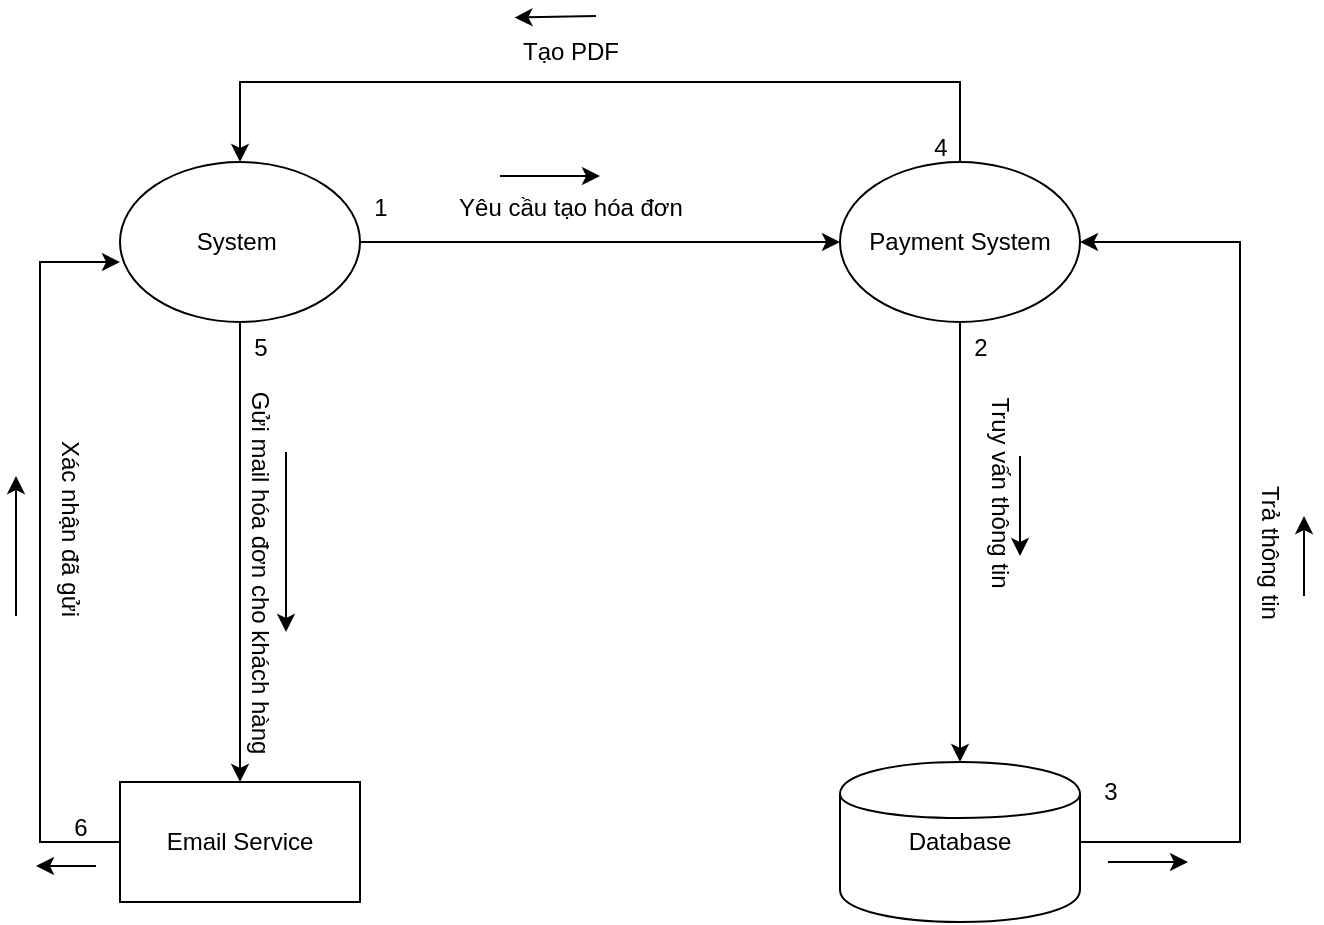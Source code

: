 <mxfile version="27.0.3">
  <diagram name="Trang-1" id="AFI89KP3DO6avNRobfvn">
    <mxGraphModel dx="1227" dy="606" grid="1" gridSize="10" guides="1" tooltips="1" connect="1" arrows="1" fold="1" page="1" pageScale="1" pageWidth="827" pageHeight="1169" math="0" shadow="0">
      <root>
        <mxCell id="0" />
        <mxCell id="1" parent="0" />
        <mxCell id="Fe16w58CxP-qqW_p3p7Q-4" style="edgeStyle=orthogonalEdgeStyle;rounded=0;orthogonalLoop=1;jettySize=auto;html=1;entryX=0;entryY=0.5;entryDx=0;entryDy=0;" edge="1" parent="1" source="Fe16w58CxP-qqW_p3p7Q-2" target="Fe16w58CxP-qqW_p3p7Q-3">
          <mxGeometry relative="1" as="geometry" />
        </mxCell>
        <mxCell id="Fe16w58CxP-qqW_p3p7Q-13" style="edgeStyle=orthogonalEdgeStyle;rounded=0;orthogonalLoop=1;jettySize=auto;html=1;" edge="1" parent="1" source="Fe16w58CxP-qqW_p3p7Q-2" target="Fe16w58CxP-qqW_p3p7Q-14">
          <mxGeometry relative="1" as="geometry">
            <mxPoint x="220" y="423" as="targetPoint" />
          </mxGeometry>
        </mxCell>
        <mxCell id="Fe16w58CxP-qqW_p3p7Q-2" value="System&amp;nbsp;" style="ellipse;whiteSpace=wrap;html=1;" vertex="1" parent="1">
          <mxGeometry x="160" y="143" width="120" height="80" as="geometry" />
        </mxCell>
        <mxCell id="Fe16w58CxP-qqW_p3p7Q-8" style="edgeStyle=orthogonalEdgeStyle;rounded=0;orthogonalLoop=1;jettySize=auto;html=1;entryX=0.5;entryY=0;entryDx=0;entryDy=0;" edge="1" parent="1" source="Fe16w58CxP-qqW_p3p7Q-3" target="Fe16w58CxP-qqW_p3p7Q-7">
          <mxGeometry relative="1" as="geometry" />
        </mxCell>
        <mxCell id="Fe16w58CxP-qqW_p3p7Q-11" style="edgeStyle=orthogonalEdgeStyle;rounded=0;orthogonalLoop=1;jettySize=auto;html=1;entryX=0.5;entryY=0;entryDx=0;entryDy=0;" edge="1" parent="1" source="Fe16w58CxP-qqW_p3p7Q-3" target="Fe16w58CxP-qqW_p3p7Q-2">
          <mxGeometry relative="1" as="geometry">
            <Array as="points">
              <mxPoint x="580" y="103" />
              <mxPoint x="220" y="103" />
            </Array>
          </mxGeometry>
        </mxCell>
        <mxCell id="Fe16w58CxP-qqW_p3p7Q-3" value="Payment System" style="ellipse;whiteSpace=wrap;html=1;" vertex="1" parent="1">
          <mxGeometry x="520" y="143" width="120" height="80" as="geometry" />
        </mxCell>
        <mxCell id="Fe16w58CxP-qqW_p3p7Q-5" value="1" style="text;html=1;align=center;verticalAlign=middle;resizable=0;points=[];autosize=1;strokeColor=none;fillColor=none;" vertex="1" parent="1">
          <mxGeometry x="275" y="151" width="30" height="30" as="geometry" />
        </mxCell>
        <mxCell id="Fe16w58CxP-qqW_p3p7Q-6" value="Yêu cầu tạo hóa đơn" style="text;html=1;align=center;verticalAlign=middle;resizable=0;points=[];autosize=1;strokeColor=none;fillColor=none;" vertex="1" parent="1">
          <mxGeometry x="315" y="151" width="140" height="30" as="geometry" />
        </mxCell>
        <mxCell id="Fe16w58CxP-qqW_p3p7Q-15" style="edgeStyle=orthogonalEdgeStyle;rounded=0;orthogonalLoop=1;jettySize=auto;html=1;entryX=1;entryY=0.5;entryDx=0;entryDy=0;exitX=1;exitY=0.5;exitDx=0;exitDy=0;" edge="1" parent="1" source="Fe16w58CxP-qqW_p3p7Q-7" target="Fe16w58CxP-qqW_p3p7Q-3">
          <mxGeometry relative="1" as="geometry">
            <Array as="points">
              <mxPoint x="720" y="483" />
              <mxPoint x="720" y="183" />
            </Array>
          </mxGeometry>
        </mxCell>
        <mxCell id="Fe16w58CxP-qqW_p3p7Q-7" value="Database" style="shape=cylinder;whiteSpace=wrap;html=1;" vertex="1" parent="1">
          <mxGeometry x="520" y="443" width="120" height="80" as="geometry" />
        </mxCell>
        <mxCell id="Fe16w58CxP-qqW_p3p7Q-9" value="2" style="text;html=1;align=center;verticalAlign=middle;resizable=0;points=[];autosize=1;strokeColor=none;fillColor=none;" vertex="1" parent="1">
          <mxGeometry x="575" y="221" width="30" height="30" as="geometry" />
        </mxCell>
        <mxCell id="Fe16w58CxP-qqW_p3p7Q-10" value="Truy vấn thông tin" style="text;html=1;align=center;verticalAlign=middle;resizable=0;points=[];autosize=1;strokeColor=none;fillColor=none;rotation=90;" vertex="1" parent="1">
          <mxGeometry x="540" y="293" width="120" height="30" as="geometry" />
        </mxCell>
        <mxCell id="Fe16w58CxP-qqW_p3p7Q-12" value="Tạo PDF" style="text;html=1;align=center;verticalAlign=middle;resizable=0;points=[];autosize=1;strokeColor=none;fillColor=none;" vertex="1" parent="1">
          <mxGeometry x="350" y="73" width="70" height="30" as="geometry" />
        </mxCell>
        <mxCell id="Fe16w58CxP-qqW_p3p7Q-14" value="Email Service" style="rounded=0;whiteSpace=wrap;html=1;" vertex="1" parent="1">
          <mxGeometry x="160" y="453" width="120" height="60" as="geometry" />
        </mxCell>
        <mxCell id="Fe16w58CxP-qqW_p3p7Q-16" value="3" style="text;html=1;align=center;verticalAlign=middle;resizable=0;points=[];autosize=1;strokeColor=none;fillColor=none;" vertex="1" parent="1">
          <mxGeometry x="640" y="443" width="30" height="30" as="geometry" />
        </mxCell>
        <mxCell id="Fe16w58CxP-qqW_p3p7Q-17" value="Trả thông tin" style="text;html=1;align=center;verticalAlign=middle;resizable=0;points=[];autosize=1;strokeColor=none;fillColor=none;rotation=90;" vertex="1" parent="1">
          <mxGeometry x="690" y="323" width="90" height="30" as="geometry" />
        </mxCell>
        <mxCell id="Fe16w58CxP-qqW_p3p7Q-18" value="4" style="text;html=1;align=center;verticalAlign=middle;resizable=0;points=[];autosize=1;strokeColor=none;fillColor=none;" vertex="1" parent="1">
          <mxGeometry x="555" y="121" width="30" height="30" as="geometry" />
        </mxCell>
        <mxCell id="Fe16w58CxP-qqW_p3p7Q-19" value="5" style="text;html=1;align=center;verticalAlign=middle;resizable=0;points=[];autosize=1;strokeColor=none;fillColor=none;" vertex="1" parent="1">
          <mxGeometry x="215" y="221" width="30" height="30" as="geometry" />
        </mxCell>
        <mxCell id="Fe16w58CxP-qqW_p3p7Q-20" value="Gửi mail hóa đơn cho khách hàng" style="text;html=1;align=center;verticalAlign=middle;resizable=0;points=[];autosize=1;strokeColor=none;fillColor=none;rotation=90;" vertex="1" parent="1">
          <mxGeometry x="130" y="333" width="200" height="30" as="geometry" />
        </mxCell>
        <mxCell id="Fe16w58CxP-qqW_p3p7Q-21" style="edgeStyle=orthogonalEdgeStyle;rounded=0;orthogonalLoop=1;jettySize=auto;html=1;entryX=0;entryY=0.625;entryDx=0;entryDy=0;entryPerimeter=0;" edge="1" parent="1" source="Fe16w58CxP-qqW_p3p7Q-14" target="Fe16w58CxP-qqW_p3p7Q-2">
          <mxGeometry relative="1" as="geometry">
            <Array as="points">
              <mxPoint x="120" y="483" />
              <mxPoint x="120" y="193" />
            </Array>
          </mxGeometry>
        </mxCell>
        <mxCell id="Fe16w58CxP-qqW_p3p7Q-22" value="6" style="text;html=1;align=center;verticalAlign=middle;resizable=0;points=[];autosize=1;strokeColor=none;fillColor=none;" vertex="1" parent="1">
          <mxGeometry x="125" y="461" width="30" height="30" as="geometry" />
        </mxCell>
        <mxCell id="Fe16w58CxP-qqW_p3p7Q-23" value="Xác nhận đã gửi" style="text;html=1;align=center;verticalAlign=middle;resizable=0;points=[];autosize=1;strokeColor=none;fillColor=none;rotation=90;" vertex="1" parent="1">
          <mxGeometry x="80" y="311" width="110" height="30" as="geometry" />
        </mxCell>
        <mxCell id="Fe16w58CxP-qqW_p3p7Q-24" value="" style="endArrow=classic;html=1;rounded=0;" edge="1" parent="1">
          <mxGeometry width="50" height="50" relative="1" as="geometry">
            <mxPoint x="350" y="150" as="sourcePoint" />
            <mxPoint x="400" y="150" as="targetPoint" />
          </mxGeometry>
        </mxCell>
        <mxCell id="Fe16w58CxP-qqW_p3p7Q-25" value="" style="endArrow=classic;html=1;rounded=0;" edge="1" parent="1">
          <mxGeometry width="50" height="50" relative="1" as="geometry">
            <mxPoint x="610" y="290" as="sourcePoint" />
            <mxPoint x="610" y="340" as="targetPoint" />
          </mxGeometry>
        </mxCell>
        <mxCell id="Fe16w58CxP-qqW_p3p7Q-26" value="" style="endArrow=classic;html=1;rounded=0;" edge="1" parent="1">
          <mxGeometry width="50" height="50" relative="1" as="geometry">
            <mxPoint x="654" y="493" as="sourcePoint" />
            <mxPoint x="694" y="493" as="targetPoint" />
          </mxGeometry>
        </mxCell>
        <mxCell id="Fe16w58CxP-qqW_p3p7Q-27" value="" style="endArrow=classic;html=1;rounded=0;entryX=0.3;entryY=0.333;entryDx=0;entryDy=0;entryPerimeter=0;" edge="1" parent="1">
          <mxGeometry width="50" height="50" relative="1" as="geometry">
            <mxPoint x="752" y="360" as="sourcePoint" />
            <mxPoint x="752.01" y="320" as="targetPoint" />
          </mxGeometry>
        </mxCell>
        <mxCell id="Fe16w58CxP-qqW_p3p7Q-29" value="" style="endArrow=classic;html=1;rounded=0;entryX=-0.011;entryY=-0.073;entryDx=0;entryDy=0;entryPerimeter=0;" edge="1" parent="1">
          <mxGeometry width="50" height="50" relative="1" as="geometry">
            <mxPoint x="398" y="70" as="sourcePoint" />
            <mxPoint x="357.23" y="70.81" as="targetPoint" />
          </mxGeometry>
        </mxCell>
        <mxCell id="Fe16w58CxP-qqW_p3p7Q-30" value="" style="endArrow=classic;html=1;rounded=0;" edge="1" parent="1">
          <mxGeometry width="50" height="50" relative="1" as="geometry">
            <mxPoint x="243" y="288" as="sourcePoint" />
            <mxPoint x="243" y="378" as="targetPoint" />
          </mxGeometry>
        </mxCell>
        <mxCell id="Fe16w58CxP-qqW_p3p7Q-31" value="" style="endArrow=classic;html=1;rounded=0;" edge="1" parent="1">
          <mxGeometry width="50" height="50" relative="1" as="geometry">
            <mxPoint x="148" y="495" as="sourcePoint" />
            <mxPoint x="118" y="495" as="targetPoint" />
          </mxGeometry>
        </mxCell>
        <mxCell id="Fe16w58CxP-qqW_p3p7Q-32" value="" style="endArrow=classic;html=1;rounded=0;" edge="1" parent="1">
          <mxGeometry width="50" height="50" relative="1" as="geometry">
            <mxPoint x="108" y="370" as="sourcePoint" />
            <mxPoint x="108" y="300" as="targetPoint" />
          </mxGeometry>
        </mxCell>
      </root>
    </mxGraphModel>
  </diagram>
</mxfile>
